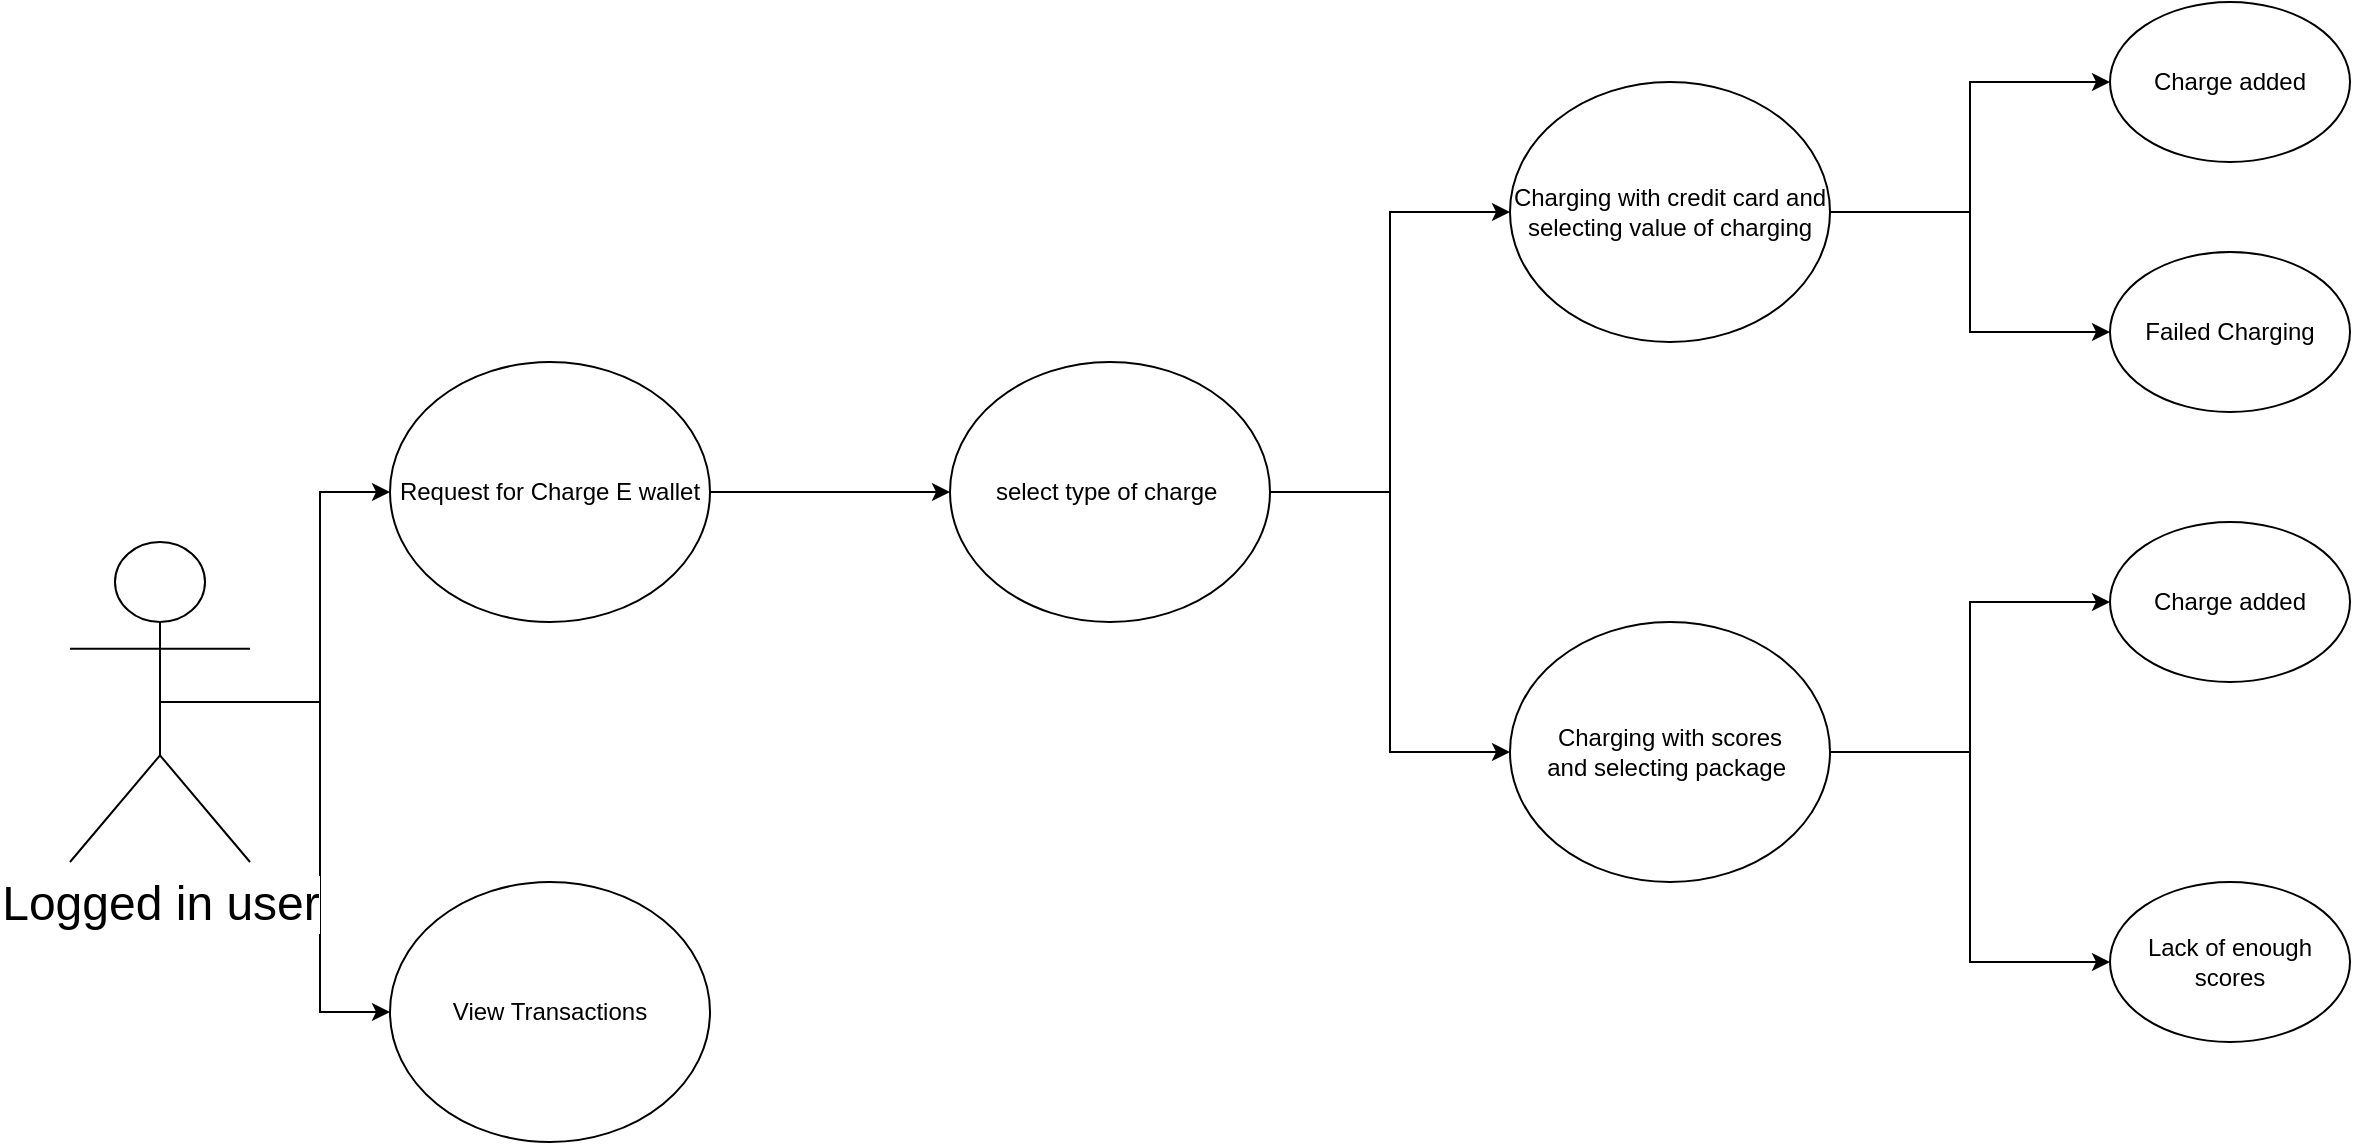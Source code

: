 <mxfile version="10.6.0" type="github"><diagram id="vhDCAPc3sHXY5R7cFsH6" name="Page-1"><mxGraphModel dx="1173" dy="979" grid="1" gridSize="10" guides="1" tooltips="1" connect="1" arrows="1" fold="1" page="1" pageScale="1" pageWidth="1654" pageHeight="1169" math="0" shadow="0"><root><mxCell id="0"/><mxCell id="1" parent="0"/><mxCell id="RyZk82U6xCy7uSNnJ_4e-9" style="edgeStyle=orthogonalEdgeStyle;rounded=0;orthogonalLoop=1;jettySize=auto;html=1;exitX=0.5;exitY=0.5;exitDx=0;exitDy=0;exitPerimeter=0;entryX=0;entryY=0.5;entryDx=0;entryDy=0;" edge="1" parent="1" source="RyZk82U6xCy7uSNnJ_4e-1" target="RyZk82U6xCy7uSNnJ_4e-3"><mxGeometry relative="1" as="geometry"/></mxCell><mxCell id="RyZk82U6xCy7uSNnJ_4e-10" style="edgeStyle=orthogonalEdgeStyle;rounded=0;orthogonalLoop=1;jettySize=auto;html=1;exitX=0.5;exitY=0.5;exitDx=0;exitDy=0;exitPerimeter=0;entryX=0;entryY=0.5;entryDx=0;entryDy=0;" edge="1" parent="1" source="RyZk82U6xCy7uSNnJ_4e-1" target="RyZk82U6xCy7uSNnJ_4e-8"><mxGeometry relative="1" as="geometry"/></mxCell><mxCell id="RyZk82U6xCy7uSNnJ_4e-1" value="Logged in user&lt;br style=&quot;font-size: 24px&quot;&gt;" style="shape=umlActor;verticalLabelPosition=bottom;labelBackgroundColor=#ffffff;verticalAlign=top;html=1;outlineConnect=0;fontSize=24;" vertex="1" parent="1"><mxGeometry x="70" y="560" width="90" height="160" as="geometry"/></mxCell><mxCell id="RyZk82U6xCy7uSNnJ_4e-11" style="edgeStyle=orthogonalEdgeStyle;rounded=0;orthogonalLoop=1;jettySize=auto;html=1;exitX=1;exitY=0.5;exitDx=0;exitDy=0;entryX=0;entryY=0.5;entryDx=0;entryDy=0;" edge="1" parent="1" source="RyZk82U6xCy7uSNnJ_4e-3" target="RyZk82U6xCy7uSNnJ_4e-4"><mxGeometry relative="1" as="geometry"/></mxCell><mxCell id="RyZk82U6xCy7uSNnJ_4e-3" value="Request for Charge E wallet" style="ellipse;whiteSpace=wrap;html=1;" vertex="1" parent="1"><mxGeometry x="230" y="470" width="160" height="130" as="geometry"/></mxCell><mxCell id="RyZk82U6xCy7uSNnJ_4e-14" style="edgeStyle=orthogonalEdgeStyle;rounded=0;orthogonalLoop=1;jettySize=auto;html=1;exitX=1;exitY=0.5;exitDx=0;exitDy=0;entryX=0;entryY=0.5;entryDx=0;entryDy=0;" edge="1" parent="1" source="RyZk82U6xCy7uSNnJ_4e-4" target="RyZk82U6xCy7uSNnJ_4e-5"><mxGeometry relative="1" as="geometry"/></mxCell><mxCell id="RyZk82U6xCy7uSNnJ_4e-15" style="edgeStyle=orthogonalEdgeStyle;rounded=0;orthogonalLoop=1;jettySize=auto;html=1;exitX=1;exitY=0.5;exitDx=0;exitDy=0;entryX=0;entryY=0.5;entryDx=0;entryDy=0;" edge="1" parent="1" source="RyZk82U6xCy7uSNnJ_4e-4" target="RyZk82U6xCy7uSNnJ_4e-6"><mxGeometry relative="1" as="geometry"/></mxCell><mxCell id="RyZk82U6xCy7uSNnJ_4e-4" value="select type of charge&amp;nbsp;" style="ellipse;whiteSpace=wrap;html=1;" vertex="1" parent="1"><mxGeometry x="510" y="470" width="160" height="130" as="geometry"/></mxCell><mxCell id="RyZk82U6xCy7uSNnJ_4e-23" style="edgeStyle=orthogonalEdgeStyle;rounded=0;orthogonalLoop=1;jettySize=auto;html=1;exitX=1;exitY=0.5;exitDx=0;exitDy=0;entryX=0;entryY=0.5;entryDx=0;entryDy=0;" edge="1" parent="1" source="RyZk82U6xCy7uSNnJ_4e-5" target="RyZk82U6xCy7uSNnJ_4e-20"><mxGeometry relative="1" as="geometry"/></mxCell><mxCell id="RyZk82U6xCy7uSNnJ_4e-24" style="edgeStyle=orthogonalEdgeStyle;rounded=0;orthogonalLoop=1;jettySize=auto;html=1;exitX=1;exitY=0.5;exitDx=0;exitDy=0;entryX=0;entryY=0.5;entryDx=0;entryDy=0;" edge="1" parent="1" source="RyZk82U6xCy7uSNnJ_4e-5" target="RyZk82U6xCy7uSNnJ_4e-22"><mxGeometry relative="1" as="geometry"/></mxCell><mxCell id="RyZk82U6xCy7uSNnJ_4e-5" value="Charging with credit card and selecting value of charging" style="ellipse;whiteSpace=wrap;html=1;" vertex="1" parent="1"><mxGeometry x="790" y="330" width="160" height="130" as="geometry"/></mxCell><mxCell id="RyZk82U6xCy7uSNnJ_4e-26" style="edgeStyle=orthogonalEdgeStyle;rounded=0;orthogonalLoop=1;jettySize=auto;html=1;exitX=1;exitY=0.5;exitDx=0;exitDy=0;entryX=0;entryY=0.5;entryDx=0;entryDy=0;" edge="1" parent="1" source="RyZk82U6xCy7uSNnJ_4e-6" target="RyZk82U6xCy7uSNnJ_4e-21"><mxGeometry relative="1" as="geometry"/></mxCell><mxCell id="RyZk82U6xCy7uSNnJ_4e-27" style="edgeStyle=orthogonalEdgeStyle;rounded=0;orthogonalLoop=1;jettySize=auto;html=1;exitX=1;exitY=0.5;exitDx=0;exitDy=0;entryX=0;entryY=0.5;entryDx=0;entryDy=0;" edge="1" parent="1" source="RyZk82U6xCy7uSNnJ_4e-6" target="RyZk82U6xCy7uSNnJ_4e-19"><mxGeometry relative="1" as="geometry"/></mxCell><mxCell id="RyZk82U6xCy7uSNnJ_4e-6" value="Charging with scores&lt;br&gt;and selecting package&amp;nbsp;" style="ellipse;whiteSpace=wrap;html=1;" vertex="1" parent="1"><mxGeometry x="790" y="600" width="160" height="130" as="geometry"/></mxCell><mxCell id="RyZk82U6xCy7uSNnJ_4e-8" value="View Transactions" style="ellipse;whiteSpace=wrap;html=1;" vertex="1" parent="1"><mxGeometry x="230" y="730" width="160" height="130" as="geometry"/></mxCell><mxCell id="RyZk82U6xCy7uSNnJ_4e-19" value="&lt;div&gt;Lack of enough scores&lt;/div&gt;" style="ellipse;whiteSpace=wrap;html=1;" vertex="1" parent="1"><mxGeometry x="1090" y="730" width="120" height="80" as="geometry"/></mxCell><mxCell id="RyZk82U6xCy7uSNnJ_4e-20" value="Charge added" style="ellipse;whiteSpace=wrap;html=1;" vertex="1" parent="1"><mxGeometry x="1090" y="290" width="120" height="80" as="geometry"/></mxCell><mxCell id="RyZk82U6xCy7uSNnJ_4e-21" value="Charge added" style="ellipse;whiteSpace=wrap;html=1;" vertex="1" parent="1"><mxGeometry x="1090" y="550" width="120" height="80" as="geometry"/></mxCell><mxCell id="RyZk82U6xCy7uSNnJ_4e-22" value="Failed Charging" style="ellipse;whiteSpace=wrap;html=1;" vertex="1" parent="1"><mxGeometry x="1090" y="415" width="120" height="80" as="geometry"/></mxCell></root></mxGraphModel></diagram></mxfile>